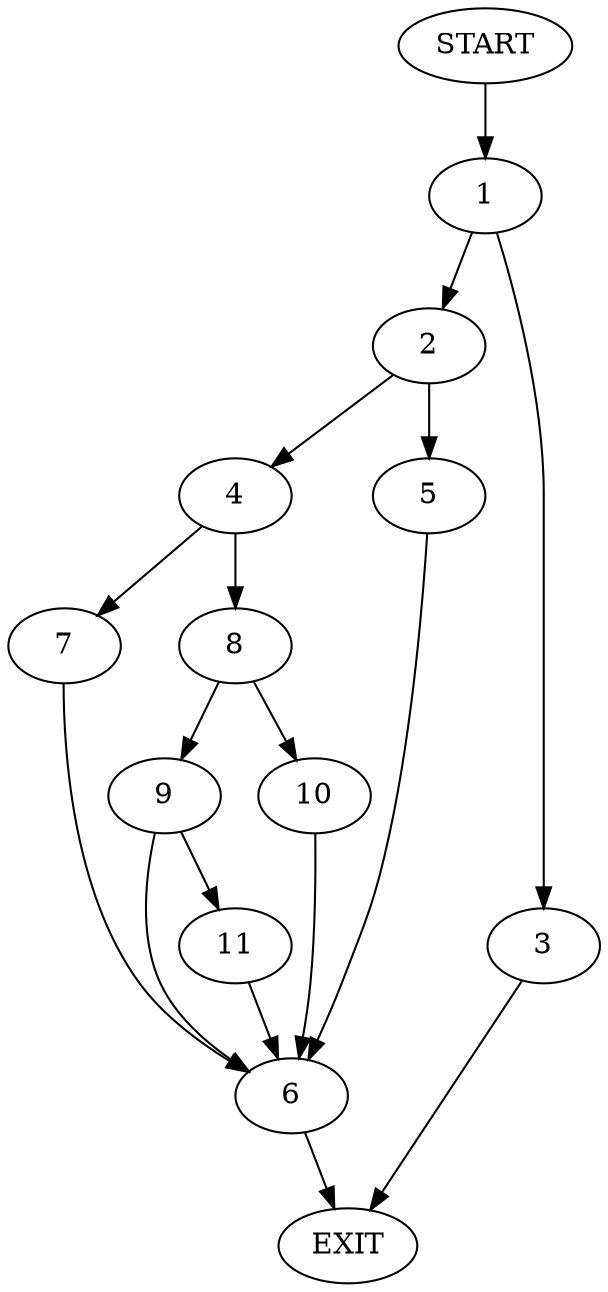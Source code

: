 digraph {
0 [label="START"]
12 [label="EXIT"]
0 -> 1
1 -> 2
1 -> 3
2 -> 4
2 -> 5
3 -> 12
5 -> 6
4 -> 7
4 -> 8
6 -> 12
7 -> 6
8 -> 9
8 -> 10
10 -> 6
9 -> 11
9 -> 6
11 -> 6
}
